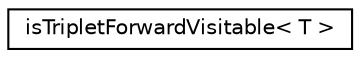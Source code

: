 digraph "Graphical Class Hierarchy"
{
 // LATEX_PDF_SIZE
  edge [fontname="Helvetica",fontsize="10",labelfontname="Helvetica",labelfontsize="10"];
  node [fontname="Helvetica",fontsize="10",shape=record];
  rankdir="LR";
  Node0 [label="isTripletForwardVisitable\< T \>",height=0.2,width=0.4,color="black", fillcolor="white", style="filled",URL="$structisTripletForwardVisitable.html",tooltip=" "];
}
